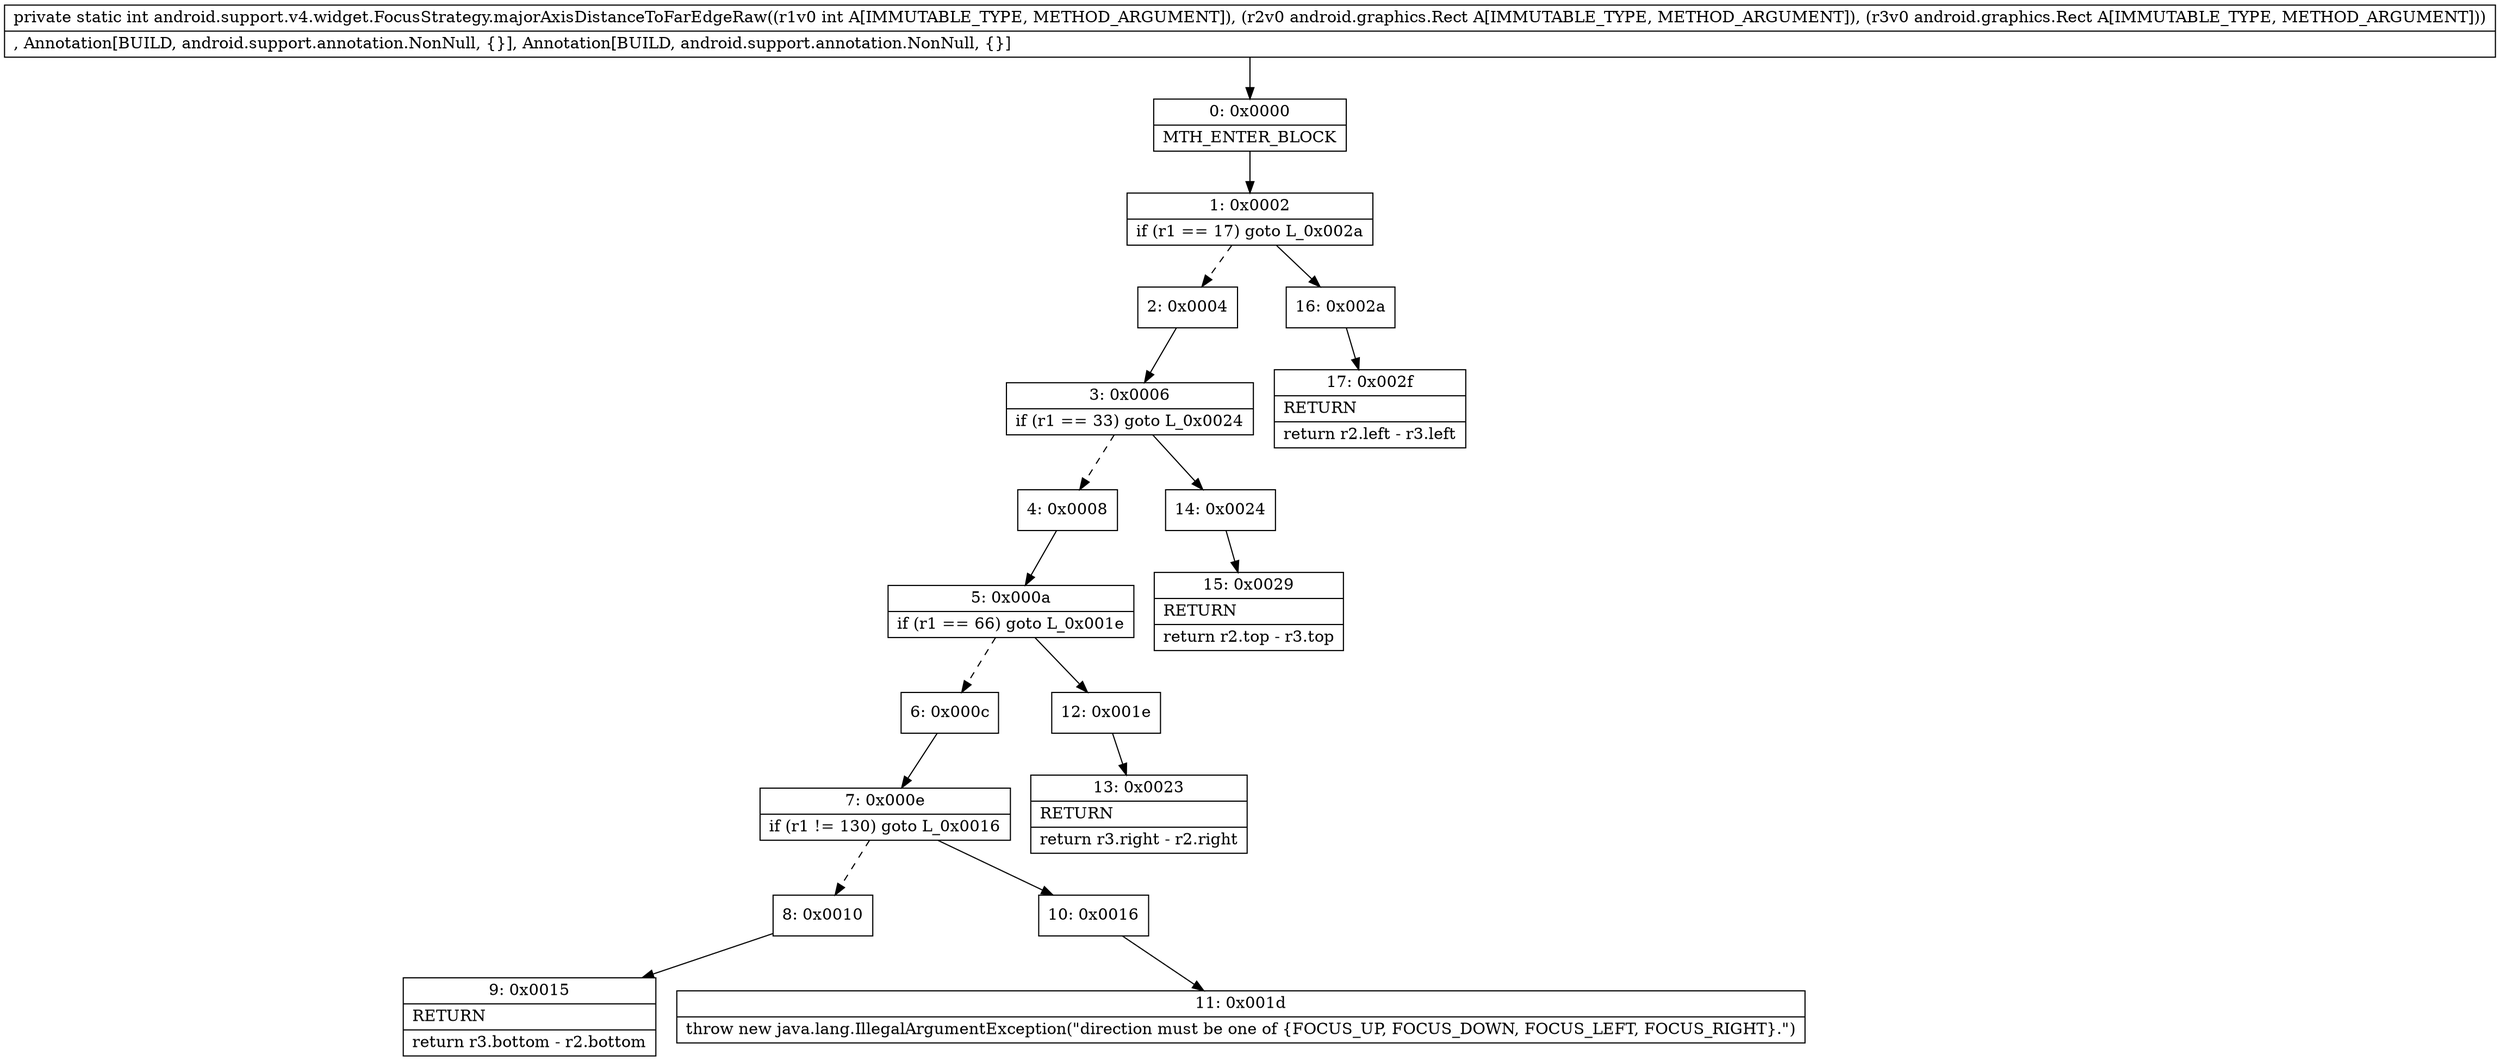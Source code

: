 digraph "CFG forandroid.support.v4.widget.FocusStrategy.majorAxisDistanceToFarEdgeRaw(ILandroid\/graphics\/Rect;Landroid\/graphics\/Rect;)I" {
Node_0 [shape=record,label="{0\:\ 0x0000|MTH_ENTER_BLOCK\l}"];
Node_1 [shape=record,label="{1\:\ 0x0002|if (r1 == 17) goto L_0x002a\l}"];
Node_2 [shape=record,label="{2\:\ 0x0004}"];
Node_3 [shape=record,label="{3\:\ 0x0006|if (r1 == 33) goto L_0x0024\l}"];
Node_4 [shape=record,label="{4\:\ 0x0008}"];
Node_5 [shape=record,label="{5\:\ 0x000a|if (r1 == 66) goto L_0x001e\l}"];
Node_6 [shape=record,label="{6\:\ 0x000c}"];
Node_7 [shape=record,label="{7\:\ 0x000e|if (r1 != 130) goto L_0x0016\l}"];
Node_8 [shape=record,label="{8\:\ 0x0010}"];
Node_9 [shape=record,label="{9\:\ 0x0015|RETURN\l|return r3.bottom \- r2.bottom\l}"];
Node_10 [shape=record,label="{10\:\ 0x0016}"];
Node_11 [shape=record,label="{11\:\ 0x001d|throw new java.lang.IllegalArgumentException(\"direction must be one of \{FOCUS_UP, FOCUS_DOWN, FOCUS_LEFT, FOCUS_RIGHT\}.\")\l}"];
Node_12 [shape=record,label="{12\:\ 0x001e}"];
Node_13 [shape=record,label="{13\:\ 0x0023|RETURN\l|return r3.right \- r2.right\l}"];
Node_14 [shape=record,label="{14\:\ 0x0024}"];
Node_15 [shape=record,label="{15\:\ 0x0029|RETURN\l|return r2.top \- r3.top\l}"];
Node_16 [shape=record,label="{16\:\ 0x002a}"];
Node_17 [shape=record,label="{17\:\ 0x002f|RETURN\l|return r2.left \- r3.left\l}"];
MethodNode[shape=record,label="{private static int android.support.v4.widget.FocusStrategy.majorAxisDistanceToFarEdgeRaw((r1v0 int A[IMMUTABLE_TYPE, METHOD_ARGUMENT]), (r2v0 android.graphics.Rect A[IMMUTABLE_TYPE, METHOD_ARGUMENT]), (r3v0 android.graphics.Rect A[IMMUTABLE_TYPE, METHOD_ARGUMENT]))  | , Annotation[BUILD, android.support.annotation.NonNull, \{\}], Annotation[BUILD, android.support.annotation.NonNull, \{\}]\l}"];
MethodNode -> Node_0;
Node_0 -> Node_1;
Node_1 -> Node_2[style=dashed];
Node_1 -> Node_16;
Node_2 -> Node_3;
Node_3 -> Node_4[style=dashed];
Node_3 -> Node_14;
Node_4 -> Node_5;
Node_5 -> Node_6[style=dashed];
Node_5 -> Node_12;
Node_6 -> Node_7;
Node_7 -> Node_8[style=dashed];
Node_7 -> Node_10;
Node_8 -> Node_9;
Node_10 -> Node_11;
Node_12 -> Node_13;
Node_14 -> Node_15;
Node_16 -> Node_17;
}

